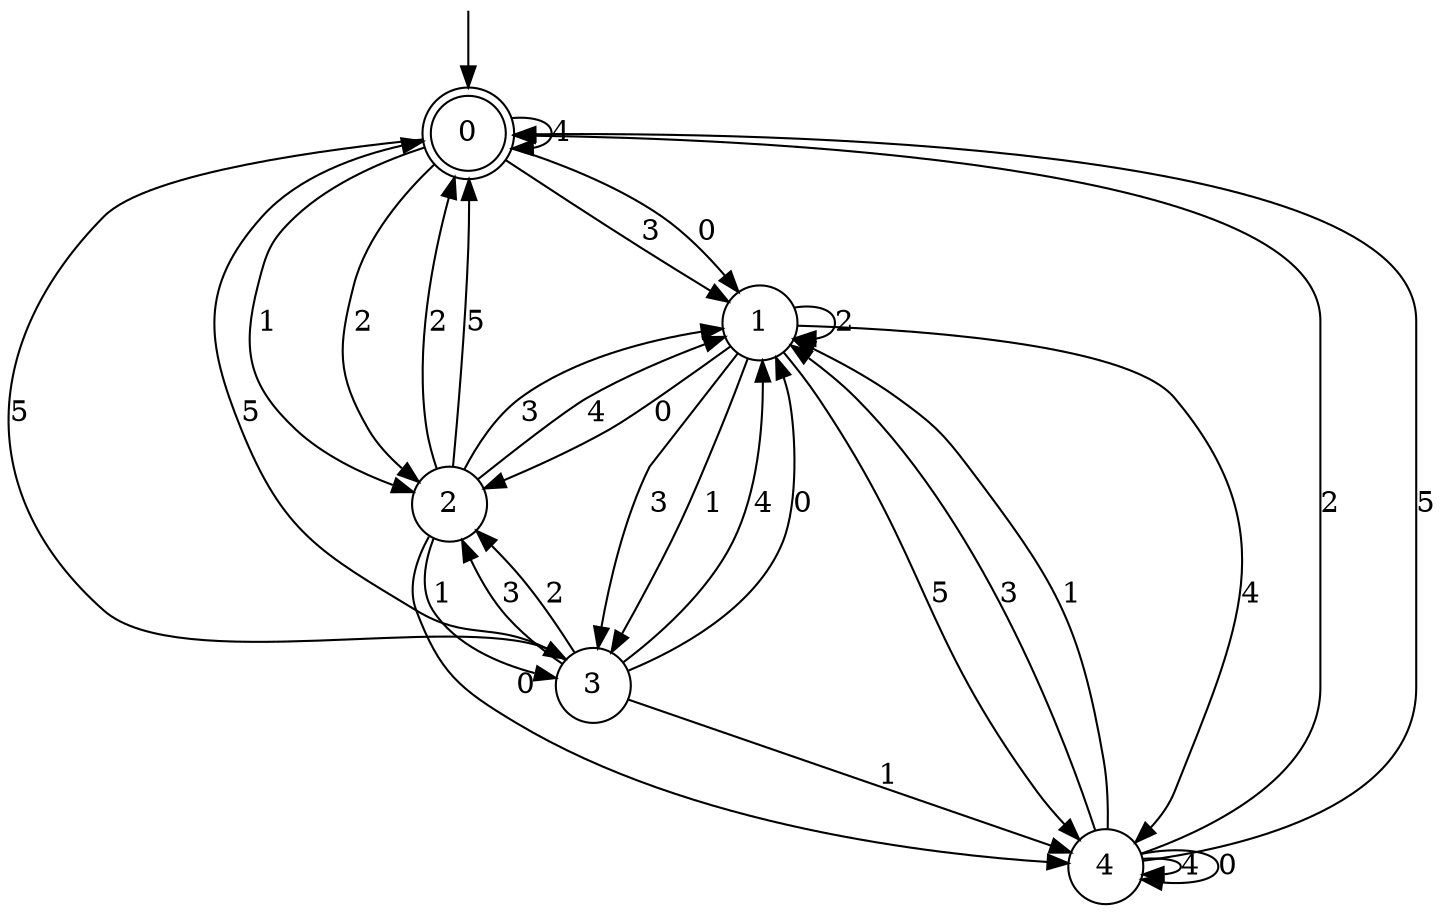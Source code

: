 digraph g {

	s0 [shape="doublecircle" label="0"];
	s1 [shape="circle" label="1"];
	s2 [shape="circle" label="2"];
	s3 [shape="circle" label="3"];
	s4 [shape="circle" label="4"];
	s0 -> s1 [label="3"];
	s0 -> s2 [label="1"];
	s0 -> s0 [label="4"];
	s0 -> s2 [label="2"];
	s0 -> s3 [label="5"];
	s0 -> s1 [label="0"];
	s1 -> s3 [label="3"];
	s1 -> s3 [label="1"];
	s1 -> s4 [label="4"];
	s1 -> s1 [label="2"];
	s1 -> s4 [label="5"];
	s1 -> s2 [label="0"];
	s2 -> s1 [label="3"];
	s2 -> s3 [label="1"];
	s2 -> s1 [label="4"];
	s2 -> s0 [label="2"];
	s2 -> s0 [label="5"];
	s2 -> s4 [label="0"];
	s3 -> s2 [label="3"];
	s3 -> s4 [label="1"];
	s3 -> s1 [label="4"];
	s3 -> s2 [label="2"];
	s3 -> s0 [label="5"];
	s3 -> s1 [label="0"];
	s4 -> s1 [label="3"];
	s4 -> s1 [label="1"];
	s4 -> s4 [label="4"];
	s4 -> s0 [label="2"];
	s4 -> s0 [label="5"];
	s4 -> s4 [label="0"];

__start0 [label="" shape="none" width="0" height="0"];
__start0 -> s0;

}
